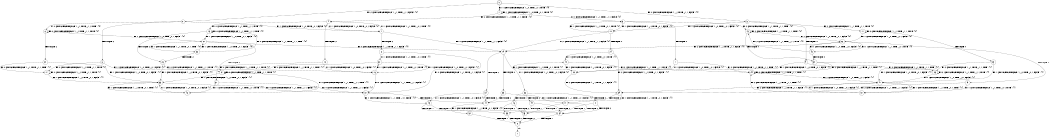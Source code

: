 digraph BCG {
size = "7, 10.5";
center = TRUE;
node [shape = circle];
0 [peripheries = 2];
0 -> 1 [label = "EX !1 !ATOMIC_EXCH_BRANCH (1, +0, TRUE, +0, 1, TRUE) !{0}"];
0 -> 2 [label = "EX !2 !ATOMIC_EXCH_BRANCH (1, +1, TRUE, +1, 1, FALSE) !{0}"];
0 -> 3 [label = "EX !0 !ATOMIC_EXCH_BRANCH (1, +1, TRUE, +1, 1, FALSE) !{0}"];
1 -> 4 [label = "EX !2 !ATOMIC_EXCH_BRANCH (1, +1, TRUE, +1, 1, FALSE) !{0}"];
1 -> 5 [label = "EX !0 !ATOMIC_EXCH_BRANCH (1, +1, TRUE, +1, 1, FALSE) !{0}"];
1 -> 1 [label = "EX !1 !ATOMIC_EXCH_BRANCH (1, +0, TRUE, +0, 1, TRUE) !{0}"];
2 -> 6 [label = "TERMINATE !2"];
2 -> 7 [label = "EX !1 !ATOMIC_EXCH_BRANCH (1, +0, TRUE, +0, 1, FALSE) !{0}"];
2 -> 8 [label = "EX !0 !ATOMIC_EXCH_BRANCH (1, +1, TRUE, +1, 1, TRUE) !{0}"];
3 -> 9 [label = "TERMINATE !0"];
3 -> 10 [label = "EX !1 !ATOMIC_EXCH_BRANCH (1, +0, TRUE, +0, 1, FALSE) !{0}"];
3 -> 11 [label = "EX !2 !ATOMIC_EXCH_BRANCH (1, +1, TRUE, +1, 1, TRUE) !{0}"];
4 -> 12 [label = "TERMINATE !2"];
4 -> 13 [label = "EX !0 !ATOMIC_EXCH_BRANCH (1, +1, TRUE, +1, 1, TRUE) !{0}"];
4 -> 7 [label = "EX !1 !ATOMIC_EXCH_BRANCH (1, +0, TRUE, +0, 1, FALSE) !{0}"];
5 -> 14 [label = "TERMINATE !0"];
5 -> 15 [label = "EX !2 !ATOMIC_EXCH_BRANCH (1, +1, TRUE, +1, 1, TRUE) !{0}"];
5 -> 10 [label = "EX !1 !ATOMIC_EXCH_BRANCH (1, +0, TRUE, +0, 1, FALSE) !{0}"];
6 -> 16 [label = "EX !1 !ATOMIC_EXCH_BRANCH (1, +0, TRUE, +0, 1, FALSE) !{1}"];
6 -> 17 [label = "EX !0 !ATOMIC_EXCH_BRANCH (1, +1, TRUE, +1, 1, TRUE) !{1}"];
7 -> 18 [label = "TERMINATE !2"];
7 -> 19 [label = "EX !0 !ATOMIC_EXCH_BRANCH (1, +1, TRUE, +1, 1, FALSE) !{0}"];
7 -> 4 [label = "EX !1 !ATOMIC_EXCH_BRANCH (1, +1, TRUE, +0, 1, TRUE) !{0}"];
8 -> 20 [label = "TERMINATE !2"];
8 -> 21 [label = "EX !1 !ATOMIC_EXCH_BRANCH (1, +0, TRUE, +0, 1, FALSE) !{0}"];
8 -> 8 [label = "EX !0 !ATOMIC_EXCH_BRANCH (1, +1, TRUE, +1, 1, TRUE) !{0}"];
9 -> 22 [label = "EX !1 !ATOMIC_EXCH_BRANCH (1, +0, TRUE, +0, 1, FALSE) !{1}"];
9 -> 23 [label = "EX !2 !ATOMIC_EXCH_BRANCH (1, +1, TRUE, +1, 1, TRUE) !{1}"];
10 -> 24 [label = "TERMINATE !0"];
10 -> 19 [label = "EX !2 !ATOMIC_EXCH_BRANCH (1, +1, TRUE, +1, 1, FALSE) !{0}"];
10 -> 5 [label = "EX !1 !ATOMIC_EXCH_BRANCH (1, +1, TRUE, +0, 1, TRUE) !{0}"];
11 -> 25 [label = "TERMINATE !0"];
11 -> 26 [label = "EX !1 !ATOMIC_EXCH_BRANCH (1, +0, TRUE, +0, 1, FALSE) !{0}"];
11 -> 11 [label = "EX !2 !ATOMIC_EXCH_BRANCH (1, +1, TRUE, +1, 1, TRUE) !{0}"];
12 -> 16 [label = "EX !1 !ATOMIC_EXCH_BRANCH (1, +0, TRUE, +0, 1, FALSE) !{1}"];
12 -> 27 [label = "EX !0 !ATOMIC_EXCH_BRANCH (1, +1, TRUE, +1, 1, TRUE) !{1}"];
13 -> 28 [label = "TERMINATE !2"];
13 -> 21 [label = "EX !1 !ATOMIC_EXCH_BRANCH (1, +0, TRUE, +0, 1, FALSE) !{0}"];
13 -> 13 [label = "EX !0 !ATOMIC_EXCH_BRANCH (1, +1, TRUE, +1, 1, TRUE) !{0}"];
14 -> 22 [label = "EX !1 !ATOMIC_EXCH_BRANCH (1, +0, TRUE, +0, 1, FALSE) !{1}"];
14 -> 29 [label = "EX !2 !ATOMIC_EXCH_BRANCH (1, +1, TRUE, +1, 1, TRUE) !{1}"];
15 -> 30 [label = "TERMINATE !0"];
15 -> 15 [label = "EX !2 !ATOMIC_EXCH_BRANCH (1, +1, TRUE, +1, 1, TRUE) !{0}"];
15 -> 26 [label = "EX !1 !ATOMIC_EXCH_BRANCH (1, +0, TRUE, +0, 1, FALSE) !{0}"];
16 -> 31 [label = "EX !0 !ATOMIC_EXCH_BRANCH (1, +1, TRUE, +1, 1, FALSE) !{1}"];
16 -> 32 [label = "EX !1 !ATOMIC_EXCH_BRANCH (1, +1, TRUE, +0, 1, TRUE) !{1}"];
17 -> 33 [label = "EX !1 !ATOMIC_EXCH_BRANCH (1, +0, TRUE, +0, 1, FALSE) !{1}"];
17 -> 17 [label = "EX !0 !ATOMIC_EXCH_BRANCH (1, +1, TRUE, +1, 1, TRUE) !{1}"];
18 -> 32 [label = "EX !1 !ATOMIC_EXCH_BRANCH (1, +1, TRUE, +0, 1, TRUE) !{1}"];
18 -> 31 [label = "EX !0 !ATOMIC_EXCH_BRANCH (1, +1, TRUE, +1, 1, FALSE) !{1}"];
19 -> 34 [label = "TERMINATE !2"];
19 -> 35 [label = "TERMINATE !0"];
19 -> 36 [label = "EX !1 !ATOMIC_EXCH_BRANCH (1, +1, TRUE, +0, 1, FALSE) !{0}"];
20 -> 17 [label = "EX !0 !ATOMIC_EXCH_BRANCH (1, +1, TRUE, +1, 1, TRUE) !{1}"];
20 -> 33 [label = "EX !1 !ATOMIC_EXCH_BRANCH (1, +0, TRUE, +0, 1, FALSE) !{1}"];
21 -> 37 [label = "TERMINATE !2"];
21 -> 38 [label = "EX !1 !ATOMIC_EXCH_BRANCH (1, +1, TRUE, +0, 1, TRUE) !{0}"];
21 -> 19 [label = "EX !0 !ATOMIC_EXCH_BRANCH (1, +1, TRUE, +1, 1, FALSE) !{0}"];
22 -> 39 [label = "EX !2 !ATOMIC_EXCH_BRANCH (1, +1, TRUE, +1, 1, FALSE) !{1}"];
22 -> 40 [label = "EX !1 !ATOMIC_EXCH_BRANCH (1, +1, TRUE, +0, 1, TRUE) !{1}"];
23 -> 41 [label = "EX !1 !ATOMIC_EXCH_BRANCH (1, +0, TRUE, +0, 1, FALSE) !{1}"];
23 -> 23 [label = "EX !2 !ATOMIC_EXCH_BRANCH (1, +1, TRUE, +1, 1, TRUE) !{1}"];
24 -> 40 [label = "EX !1 !ATOMIC_EXCH_BRANCH (1, +1, TRUE, +0, 1, TRUE) !{1}"];
24 -> 39 [label = "EX !2 !ATOMIC_EXCH_BRANCH (1, +1, TRUE, +1, 1, FALSE) !{1}"];
25 -> 23 [label = "EX !2 !ATOMIC_EXCH_BRANCH (1, +1, TRUE, +1, 1, TRUE) !{1}"];
25 -> 41 [label = "EX !1 !ATOMIC_EXCH_BRANCH (1, +0, TRUE, +0, 1, FALSE) !{1}"];
26 -> 42 [label = "TERMINATE !0"];
26 -> 19 [label = "EX !2 !ATOMIC_EXCH_BRANCH (1, +1, TRUE, +1, 1, FALSE) !{0}"];
26 -> 43 [label = "EX !1 !ATOMIC_EXCH_BRANCH (1, +1, TRUE, +0, 1, TRUE) !{0}"];
27 -> 33 [label = "EX !1 !ATOMIC_EXCH_BRANCH (1, +0, TRUE, +0, 1, FALSE) !{1}"];
27 -> 27 [label = "EX !0 !ATOMIC_EXCH_BRANCH (1, +1, TRUE, +1, 1, TRUE) !{1}"];
28 -> 33 [label = "EX !1 !ATOMIC_EXCH_BRANCH (1, +0, TRUE, +0, 1, FALSE) !{1}"];
28 -> 27 [label = "EX !0 !ATOMIC_EXCH_BRANCH (1, +1, TRUE, +1, 1, TRUE) !{1}"];
29 -> 29 [label = "EX !2 !ATOMIC_EXCH_BRANCH (1, +1, TRUE, +1, 1, TRUE) !{1}"];
29 -> 41 [label = "EX !1 !ATOMIC_EXCH_BRANCH (1, +0, TRUE, +0, 1, FALSE) !{1}"];
30 -> 29 [label = "EX !2 !ATOMIC_EXCH_BRANCH (1, +1, TRUE, +1, 1, TRUE) !{1}"];
30 -> 41 [label = "EX !1 !ATOMIC_EXCH_BRANCH (1, +0, TRUE, +0, 1, FALSE) !{1}"];
31 -> 44 [label = "TERMINATE !0"];
31 -> 45 [label = "EX !1 !ATOMIC_EXCH_BRANCH (1, +1, TRUE, +0, 1, FALSE) !{1}"];
32 -> 27 [label = "EX !0 !ATOMIC_EXCH_BRANCH (1, +1, TRUE, +1, 1, TRUE) !{1}"];
32 -> 16 [label = "EX !1 !ATOMIC_EXCH_BRANCH (1, +0, TRUE, +0, 1, FALSE) !{1}"];
33 -> 46 [label = "EX !1 !ATOMIC_EXCH_BRANCH (1, +1, TRUE, +0, 1, TRUE) !{1}"];
33 -> 31 [label = "EX !0 !ATOMIC_EXCH_BRANCH (1, +1, TRUE, +1, 1, FALSE) !{1}"];
34 -> 45 [label = "EX !1 !ATOMIC_EXCH_BRANCH (1, +1, TRUE, +0, 1, FALSE) !{1}"];
34 -> 44 [label = "TERMINATE !0"];
35 -> 47 [label = "EX !1 !ATOMIC_EXCH_BRANCH (1, +1, TRUE, +0, 1, FALSE) !{1}"];
35 -> 44 [label = "TERMINATE !2"];
36 -> 48 [label = "TERMINATE !1"];
36 -> 49 [label = "TERMINATE !2"];
36 -> 50 [label = "TERMINATE !0"];
37 -> 46 [label = "EX !1 !ATOMIC_EXCH_BRANCH (1, +1, TRUE, +0, 1, TRUE) !{1}"];
37 -> 31 [label = "EX !0 !ATOMIC_EXCH_BRANCH (1, +1, TRUE, +1, 1, FALSE) !{1}"];
38 -> 28 [label = "TERMINATE !2"];
38 -> 21 [label = "EX !1 !ATOMIC_EXCH_BRANCH (1, +0, TRUE, +0, 1, FALSE) !{0}"];
38 -> 13 [label = "EX !0 !ATOMIC_EXCH_BRANCH (1, +1, TRUE, +1, 1, TRUE) !{0}"];
39 -> 44 [label = "TERMINATE !2"];
39 -> 47 [label = "EX !1 !ATOMIC_EXCH_BRANCH (1, +1, TRUE, +0, 1, FALSE) !{1}"];
40 -> 29 [label = "EX !2 !ATOMIC_EXCH_BRANCH (1, +1, TRUE, +1, 1, TRUE) !{1}"];
40 -> 22 [label = "EX !1 !ATOMIC_EXCH_BRANCH (1, +0, TRUE, +0, 1, FALSE) !{1}"];
41 -> 39 [label = "EX !2 !ATOMIC_EXCH_BRANCH (1, +1, TRUE, +1, 1, FALSE) !{1}"];
41 -> 51 [label = "EX !1 !ATOMIC_EXCH_BRANCH (1, +1, TRUE, +0, 1, TRUE) !{1}"];
42 -> 39 [label = "EX !2 !ATOMIC_EXCH_BRANCH (1, +1, TRUE, +1, 1, FALSE) !{1}"];
42 -> 51 [label = "EX !1 !ATOMIC_EXCH_BRANCH (1, +1, TRUE, +0, 1, TRUE) !{1}"];
43 -> 30 [label = "TERMINATE !0"];
43 -> 15 [label = "EX !2 !ATOMIC_EXCH_BRANCH (1, +1, TRUE, +1, 1, TRUE) !{0}"];
43 -> 26 [label = "EX !1 !ATOMIC_EXCH_BRANCH (1, +0, TRUE, +0, 1, FALSE) !{0}"];
44 -> 52 [label = "EX !1 !ATOMIC_EXCH_BRANCH (1, +1, TRUE, +0, 1, FALSE) !{2}"];
45 -> 53 [label = "TERMINATE !1"];
45 -> 54 [label = "TERMINATE !0"];
46 -> 33 [label = "EX !1 !ATOMIC_EXCH_BRANCH (1, +0, TRUE, +0, 1, FALSE) !{1}"];
46 -> 27 [label = "EX !0 !ATOMIC_EXCH_BRANCH (1, +1, TRUE, +1, 1, TRUE) !{1}"];
47 -> 55 [label = "TERMINATE !1"];
47 -> 54 [label = "TERMINATE !2"];
48 -> 53 [label = "TERMINATE !2"];
48 -> 55 [label = "TERMINATE !0"];
49 -> 53 [label = "TERMINATE !1"];
49 -> 54 [label = "TERMINATE !0"];
50 -> 55 [label = "TERMINATE !1"];
50 -> 54 [label = "TERMINATE !2"];
51 -> 29 [label = "EX !2 !ATOMIC_EXCH_BRANCH (1, +1, TRUE, +1, 1, TRUE) !{1}"];
51 -> 41 [label = "EX !1 !ATOMIC_EXCH_BRANCH (1, +0, TRUE, +0, 1, FALSE) !{1}"];
52 -> 56 [label = "TERMINATE !1"];
53 -> 56 [label = "TERMINATE !0"];
54 -> 56 [label = "TERMINATE !1"];
55 -> 56 [label = "TERMINATE !2"];
56 -> 57 [label = "exit"];
}
